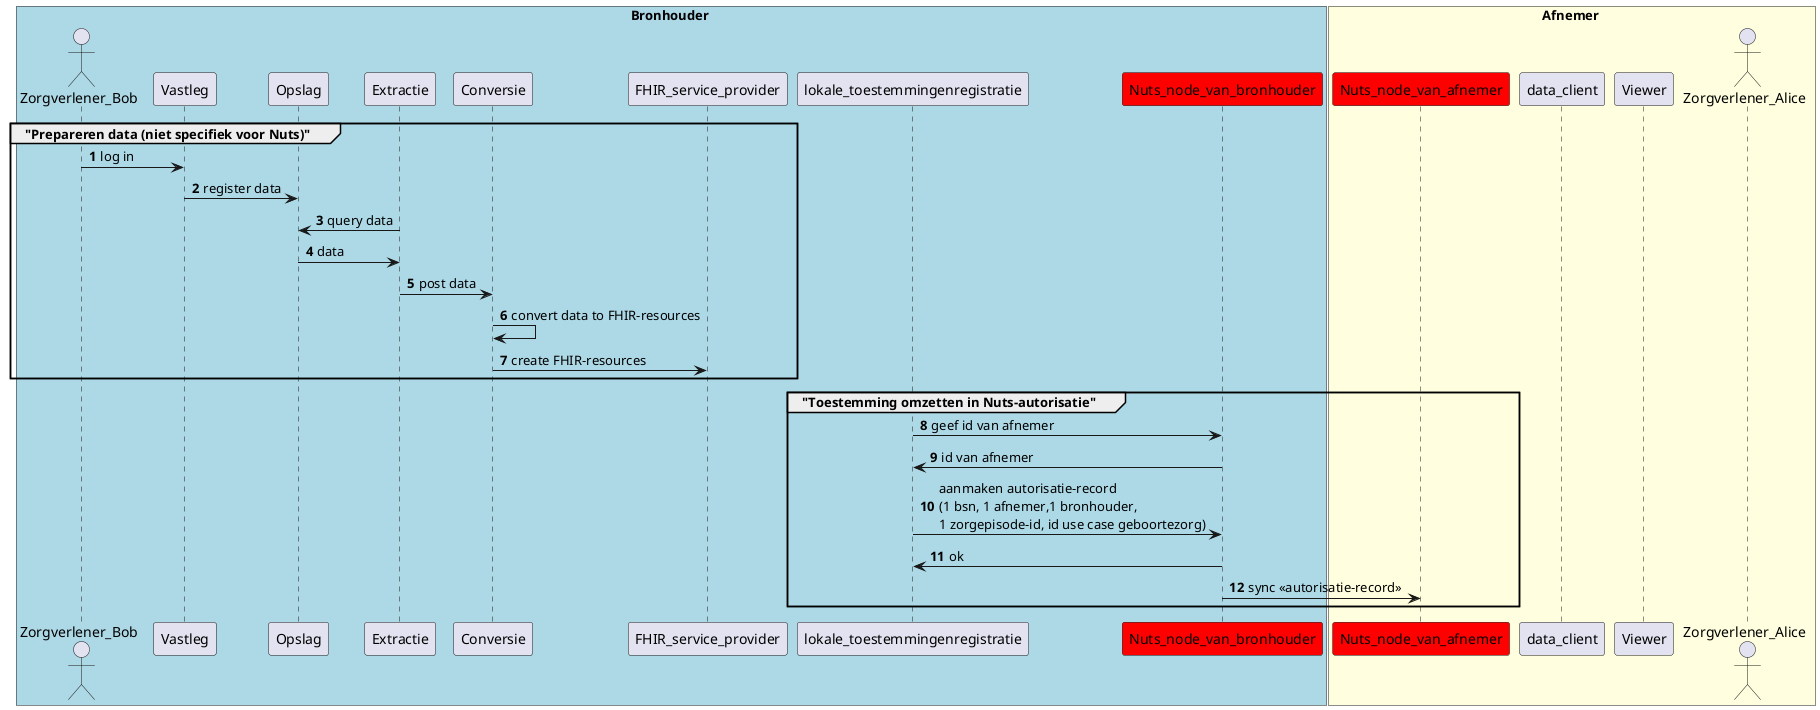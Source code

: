 @startuml
autonumber
box Bronhouder #lightblue
actor Zorgverlener_Bob
participant Vastleg
participant Opslag
participant Extractie
participant Conversie as convertor
participant FHIR_service_provider as RS
participant lokale_toestemmingenregistratie as lokgrond
'participant AAA_Proxy as proxy'
'participant lokale_identity_provider'
'participant Autorisatie_server'
'participant Authenticatie_server'
'participant Proxy2'
participant Nuts_node_van_bronhouder as Custodian_Node #red
end box

'participant landelijke_identity_provider'
'participant rol_zib_matrix'

box Afnemer #lightyellow
participant Nuts_node_van_afnemer as Actor_Node #red
participant data_client
participant Viewer
actor Zorgverlener_Alice as Practitioner_Alice
end box

group "Prepareren data (niet specifiek voor Nuts)"
  Zorgverlener_Bob -> Vastleg : log in
  Vastleg -> Opslag : register data
  Extractie -> Opslag : query data
  Opslag -> Extractie : data
  Extractie -> convertor: post data
  convertor -> convertor: convert data to FHIR-resources
  convertor -> RS : create FHIR-resources
end group

group "Toestemming omzetten in Nuts-autorisatie"
  'Zorgverlener_Bob -> Vastleg : log in'
  'Vastleg -> lokgrond : register consent (expliciet of verondersteld)'
  lokgrond -> Custodian_Node : geef id van afnemer
  Custodian_Node -> lokgrond : id van afnemer
  lokgrond -> Custodian_Node : aanmaken autorisatie-record\n(1 bsn, 1 afnemer,1 bronhouder,\n1 zorgepisode-id, id use case geboortezorg)
  Custodian_Node -> lokgrond : ok
  Custodian_Node -> Actor_Node : sync <<autorisatie-record>>
end group
@enduml
